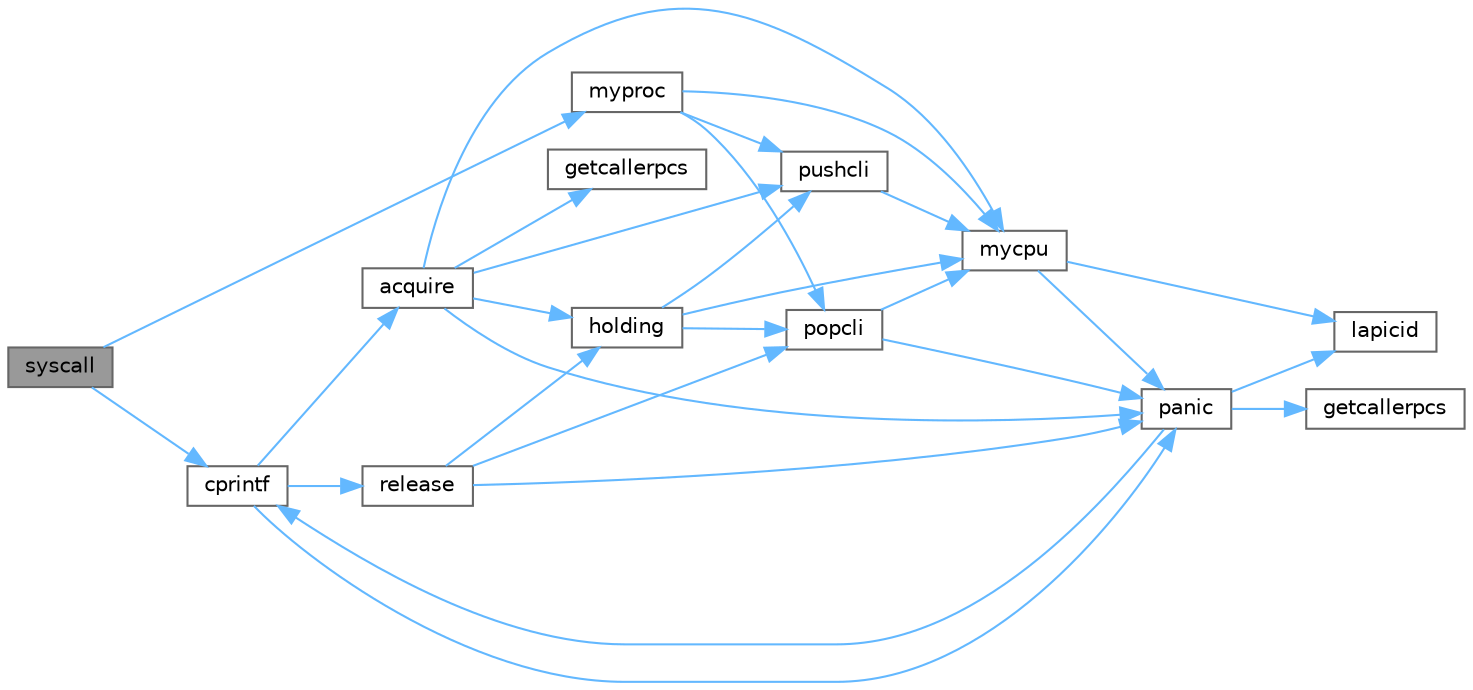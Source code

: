 digraph "syscall"
{
 // LATEX_PDF_SIZE
  bgcolor="transparent";
  edge [fontname=Helvetica,fontsize=10,labelfontname=Helvetica,labelfontsize=10];
  node [fontname=Helvetica,fontsize=10,shape=box,height=0.2,width=0.4];
  rankdir="LR";
  Node1 [id="Node000001",label="syscall",height=0.2,width=0.4,color="gray40", fillcolor="grey60", style="filled", fontcolor="black",tooltip=" "];
  Node1 -> Node2 [id="edge28_Node000001_Node000002",color="steelblue1",style="solid",tooltip=" "];
  Node2 [id="Node000002",label="cprintf",height=0.2,width=0.4,color="grey40", fillcolor="white", style="filled",URL="$d0/d56/console_8c.html#a90f0742d846503e4ed1804f1df421ec6",tooltip=" "];
  Node2 -> Node3 [id="edge29_Node000002_Node000003",color="steelblue1",style="solid",tooltip=" "];
  Node3 [id="Node000003",label="acquire",height=0.2,width=0.4,color="grey40", fillcolor="white", style="filled",URL="$d3/d2d/spinlock_8c.html#aed377f16a085b00de3a4b32392adbdfb",tooltip=" "];
  Node3 -> Node4 [id="edge30_Node000003_Node000004",color="steelblue1",style="solid",tooltip=" "];
  Node4 [id="Node000004",label="getcallerpcs",height=0.2,width=0.4,color="grey40", fillcolor="white", style="filled",URL="$d3/d2d/spinlock_8c.html#a6ac35304ea80f01086b47edcc2328010",tooltip=" "];
  Node3 -> Node5 [id="edge31_Node000003_Node000005",color="steelblue1",style="solid",tooltip=" "];
  Node5 [id="Node000005",label="holding",height=0.2,width=0.4,color="grey40", fillcolor="white", style="filled",URL="$d3/d2d/spinlock_8c.html#aea48df3e5cfb903179ad3dc78ab502d9",tooltip=" "];
  Node5 -> Node6 [id="edge32_Node000005_Node000006",color="steelblue1",style="solid",tooltip=" "];
  Node6 [id="Node000006",label="mycpu",height=0.2,width=0.4,color="grey40", fillcolor="white", style="filled",URL="$d3/dda/proc_8c.html#ad427959ad025dabd8cd393b27ec39160",tooltip=" "];
  Node6 -> Node7 [id="edge33_Node000006_Node000007",color="steelblue1",style="solid",tooltip=" "];
  Node7 [id="Node000007",label="lapicid",height=0.2,width=0.4,color="grey40", fillcolor="white", style="filled",URL="$dc/df6/lapic_8c.html#a627f7996b64f99d885244a5102c85164",tooltip=" "];
  Node6 -> Node8 [id="edge34_Node000006_Node000008",color="steelblue1",style="solid",tooltip=" "];
  Node8 [id="Node000008",label="panic",height=0.2,width=0.4,color="grey40", fillcolor="white", style="filled",URL="$d0/d56/console_8c.html#a95c0aca5d6d7487933984f08b189917a",tooltip=" "];
  Node8 -> Node2 [id="edge35_Node000008_Node000002",color="steelblue1",style="solid",tooltip=" "];
  Node8 -> Node9 [id="edge36_Node000008_Node000009",color="steelblue1",style="solid",tooltip=" "];
  Node9 [id="Node000009",label="getcallerpcs",height=0.2,width=0.4,color="grey40", fillcolor="white", style="filled",URL="$d5/d64/defs_8h.html#a4105de9e2969515d6c6c795c4386f69f",tooltip=" "];
  Node8 -> Node7 [id="edge37_Node000008_Node000007",color="steelblue1",style="solid",tooltip=" "];
  Node5 -> Node10 [id="edge38_Node000005_Node000010",color="steelblue1",style="solid",tooltip=" "];
  Node10 [id="Node000010",label="popcli",height=0.2,width=0.4,color="grey40", fillcolor="white", style="filled",URL="$d3/d2d/spinlock_8c.html#ae3424f669269fef400ce29c3aeb43fdb",tooltip=" "];
  Node10 -> Node6 [id="edge39_Node000010_Node000006",color="steelblue1",style="solid",tooltip=" "];
  Node10 -> Node8 [id="edge40_Node000010_Node000008",color="steelblue1",style="solid",tooltip=" "];
  Node5 -> Node11 [id="edge41_Node000005_Node000011",color="steelblue1",style="solid",tooltip=" "];
  Node11 [id="Node000011",label="pushcli",height=0.2,width=0.4,color="grey40", fillcolor="white", style="filled",URL="$d3/d2d/spinlock_8c.html#a206b749d1b7768dadce61cbcde7e0f1c",tooltip=" "];
  Node11 -> Node6 [id="edge42_Node000011_Node000006",color="steelblue1",style="solid",tooltip=" "];
  Node3 -> Node6 [id="edge43_Node000003_Node000006",color="steelblue1",style="solid",tooltip=" "];
  Node3 -> Node8 [id="edge44_Node000003_Node000008",color="steelblue1",style="solid",tooltip=" "];
  Node3 -> Node11 [id="edge45_Node000003_Node000011",color="steelblue1",style="solid",tooltip=" "];
  Node2 -> Node8 [id="edge46_Node000002_Node000008",color="steelblue1",style="solid",tooltip=" "];
  Node2 -> Node12 [id="edge47_Node000002_Node000012",color="steelblue1",style="solid",tooltip=" "];
  Node12 [id="Node000012",label="release",height=0.2,width=0.4,color="grey40", fillcolor="white", style="filled",URL="$d3/d2d/spinlock_8c.html#a1cee376aa9a00e754bf5481cd5f3d97b",tooltip=" "];
  Node12 -> Node5 [id="edge48_Node000012_Node000005",color="steelblue1",style="solid",tooltip=" "];
  Node12 -> Node8 [id="edge49_Node000012_Node000008",color="steelblue1",style="solid",tooltip=" "];
  Node12 -> Node10 [id="edge50_Node000012_Node000010",color="steelblue1",style="solid",tooltip=" "];
  Node1 -> Node13 [id="edge51_Node000001_Node000013",color="steelblue1",style="solid",tooltip=" "];
  Node13 [id="Node000013",label="myproc",height=0.2,width=0.4,color="grey40", fillcolor="white", style="filled",URL="$d3/dda/proc_8c.html#a41af0935f3989aae450cf8988cd9c3a9",tooltip=" "];
  Node13 -> Node6 [id="edge52_Node000013_Node000006",color="steelblue1",style="solid",tooltip=" "];
  Node13 -> Node10 [id="edge53_Node000013_Node000010",color="steelblue1",style="solid",tooltip=" "];
  Node13 -> Node11 [id="edge54_Node000013_Node000011",color="steelblue1",style="solid",tooltip=" "];
}
